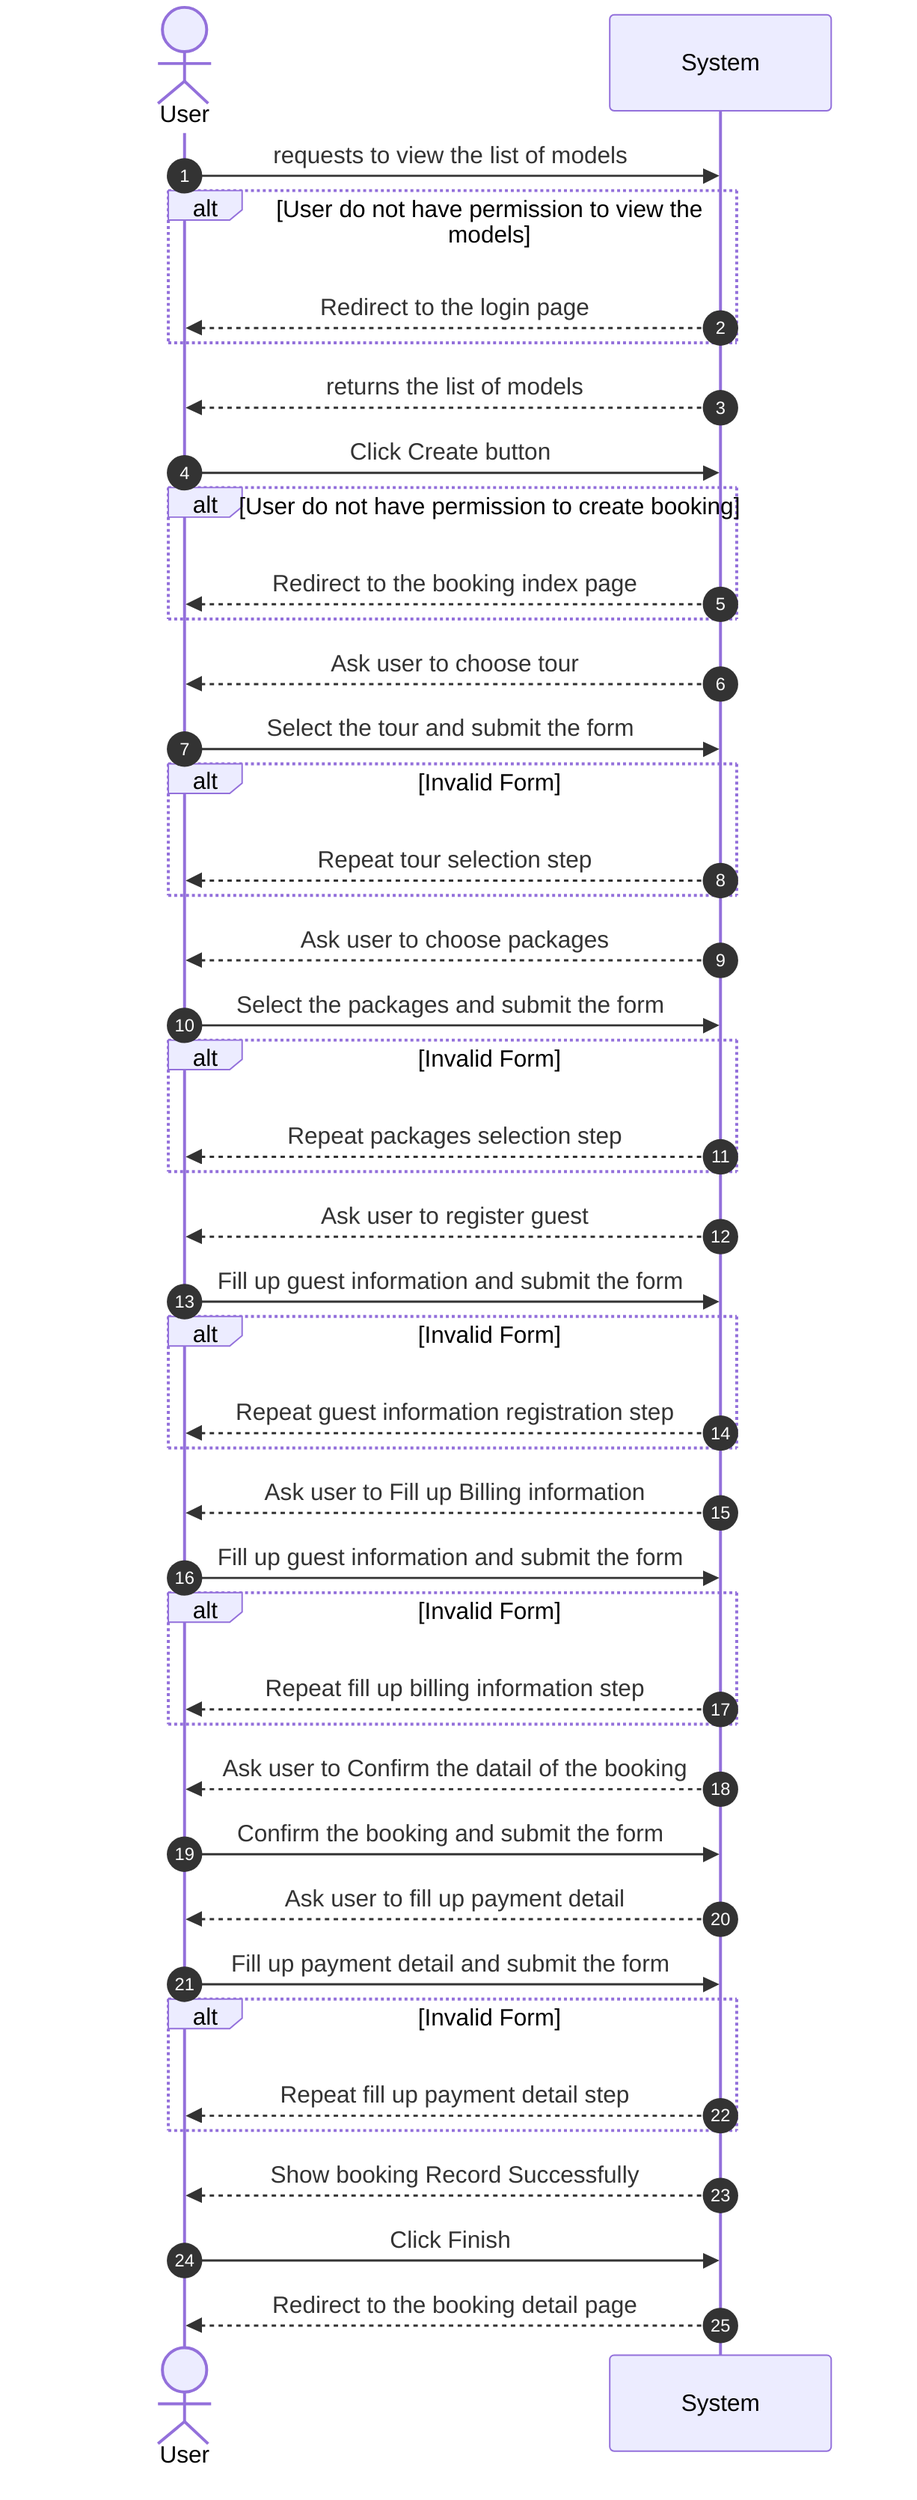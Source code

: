 sequenceDiagram
    autonumber
    actor U as User
    participant S as System
    U->>S: requests to view the list of models

    alt User do not have permission to view the models
    S-->>U: Redirect to the login page
    end
    S-->>U: returns the list of models

    U->>S: Click Create button
    alt User do not have permission to create booking
    S-->>U: Redirect to the booking index page
    end

    S-->>U: Ask user to choose tour
    U->>S: Select the tour and submit the form

    alt Invalid Form
    S-->>U: Repeat tour selection step
    end

    S-->>U: Ask user to choose packages
    U->>S: Select the packages and submit the form

    alt Invalid Form
    S-->>U: Repeat packages selection step
    end

    S-->>U: Ask user to register guest
    U->>S: Fill up guest information and submit the form

    alt Invalid Form
    S-->>U: Repeat guest information registration step
    end

    S-->>U: Ask user to Fill up Billing information
    U->>S: Fill up guest information and submit the form

    alt Invalid Form
    S-->>U: Repeat fill up billing information step
    end

    S-->>U: Ask user to Confirm the datail of the booking
    U->>S: Confirm the booking and submit the form

    S-->>U: Ask user to fill up payment detail
    U->>S: Fill up payment detail and submit the form
    
    alt Invalid Form
    S-->>U: Repeat fill up payment detail step
    end

    S-->>U: Show booking Record Successfully 
    U->>S: Click Finish
    S-->>U: Redirect to the booking detail page